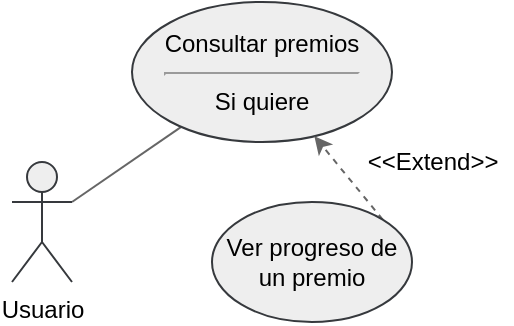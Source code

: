 <mxfile>
    <diagram id="2oQ4wDVyjQsUGN25NmGu" name="Page-1">
        <mxGraphModel dx="296" dy="824" grid="1" gridSize="10" guides="1" tooltips="1" connect="1" arrows="1" fold="1" page="1" pageScale="1" pageWidth="850" pageHeight="1100" background="#FFFFFF" math="0" shadow="0">
            <root>
                <mxCell id="0"/>
                <mxCell id="1" parent="0"/>
                <mxCell id="5" style="edgeStyle=none;html=1;exitX=1;exitY=0.333;exitDx=0;exitDy=0;exitPerimeter=0;fontFamily=Helvetica;fontSize=12;fontColor=#000000;fillColor=#f5f5f5;gradientColor=#b3b3b3;strokeColor=#666666;endArrow=none;endFill=0;" edge="1" parent="1" source="2" target="3">
                    <mxGeometry relative="1" as="geometry"/>
                </mxCell>
                <mxCell id="2" value="Usuario" style="shape=umlActor;verticalLabelPosition=bottom;verticalAlign=top;html=1;outlineConnect=0;fillColor=#eeeeee;strokeColor=#36393d;fontColor=#000000;" vertex="1" parent="1">
                    <mxGeometry x="50" y="360" width="30" height="60" as="geometry"/>
                </mxCell>
                <mxCell id="3" value="Consultar premios&lt;hr&gt;Si quiere" style="ellipse;whiteSpace=wrap;html=1;fontFamily=Helvetica;fontSize=12;fontColor=#000000;strokeColor=#36393d;fillColor=#eeeeee;" vertex="1" parent="1">
                    <mxGeometry x="110" y="280" width="130" height="70" as="geometry"/>
                </mxCell>
                <mxCell id="6" style="edgeStyle=none;shape=connector;rounded=1;html=1;exitX=1;exitY=0;exitDx=0;exitDy=0;labelBackgroundColor=default;fontFamily=Helvetica;fontSize=12;fontColor=#000000;endArrow=classic;endFill=1;strokeColor=#666666;fillColor=#f5f5f5;gradientColor=#b3b3b3;dashed=1;" edge="1" parent="1" source="4" target="3">
                    <mxGeometry relative="1" as="geometry"/>
                </mxCell>
                <mxCell id="4" value="Ver progreso de un premio" style="ellipse;whiteSpace=wrap;html=1;fontFamily=Helvetica;fontSize=12;fontColor=#000000;strokeColor=#36393d;fillColor=#eeeeee;" vertex="1" parent="1">
                    <mxGeometry x="150" y="380" width="100" height="60" as="geometry"/>
                </mxCell>
                <mxCell id="7" value="&amp;lt;&amp;lt;Extend&amp;gt;&amp;gt;" style="text;html=1;align=center;verticalAlign=middle;resizable=0;points=[];autosize=1;strokeColor=none;fillColor=none;fontSize=12;fontFamily=Helvetica;fontColor=#000000;" vertex="1" parent="1">
                    <mxGeometry x="220" y="350" width="80" height="20" as="geometry"/>
                </mxCell>
            </root>
        </mxGraphModel>
    </diagram>
</mxfile>